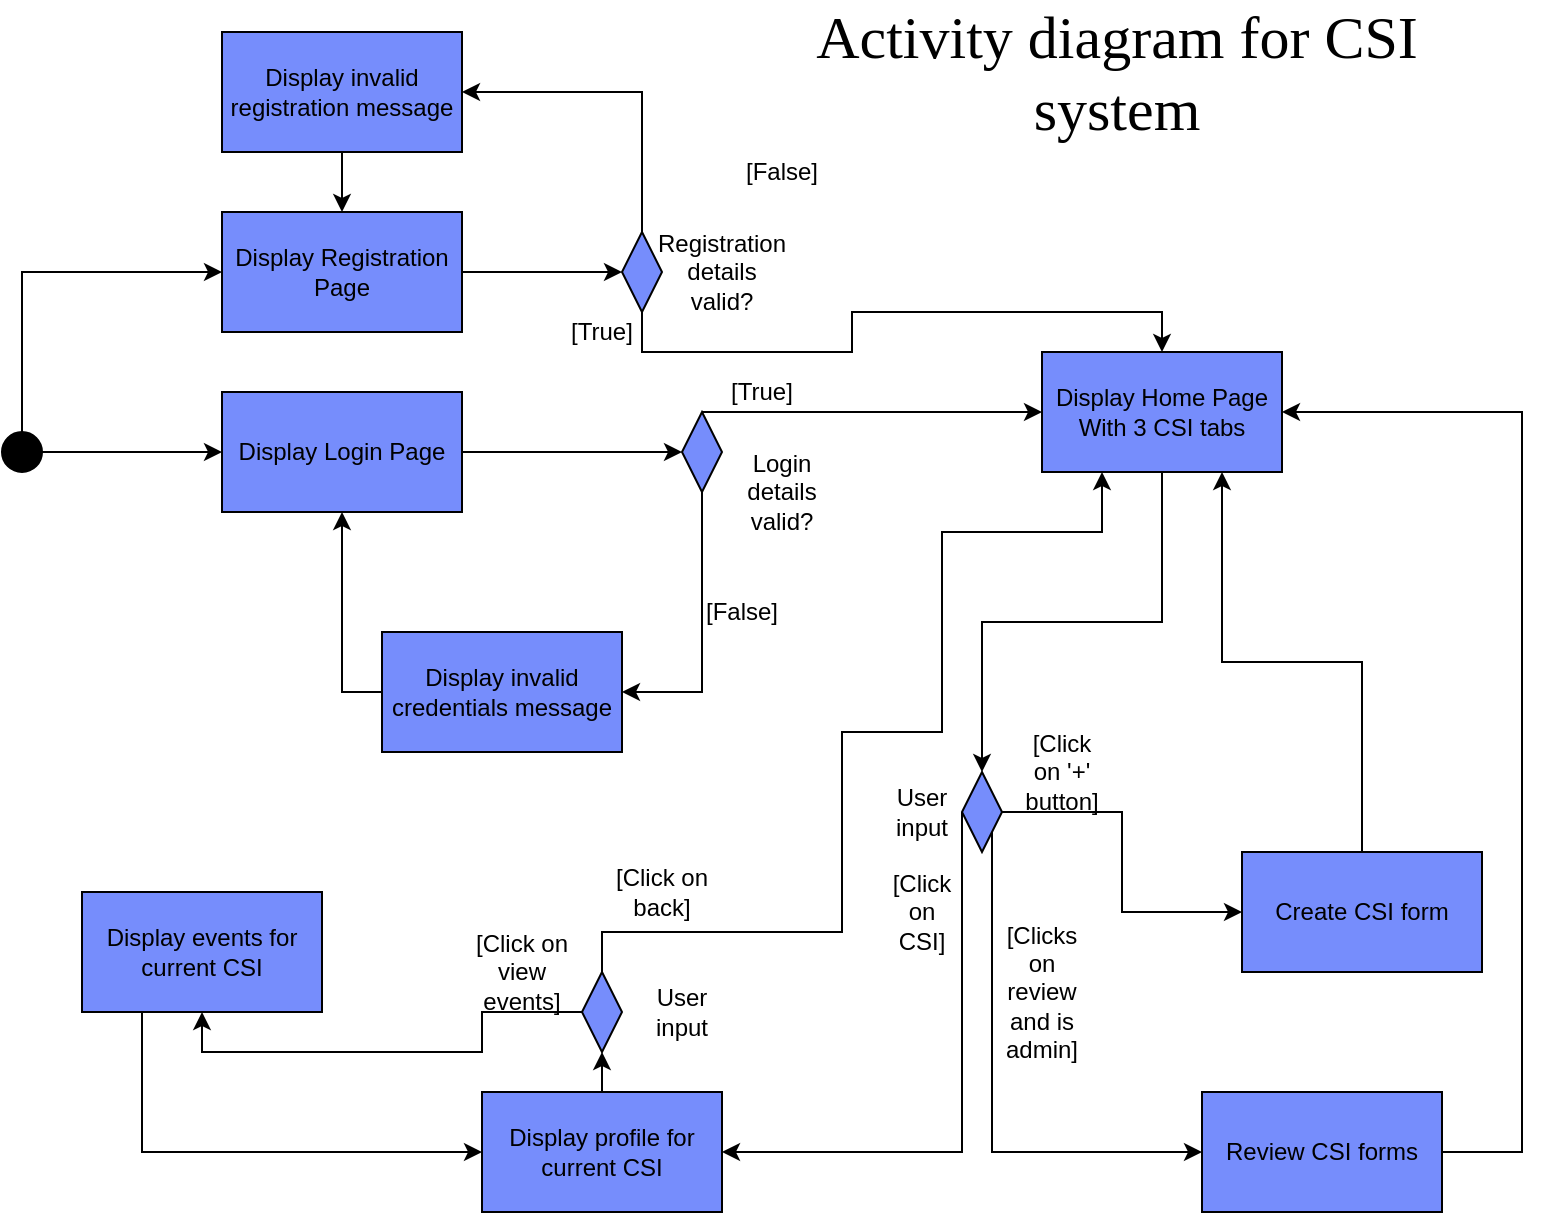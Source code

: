 <mxfile version="13.1.1" type="github">
  <diagram id="irh_rx_qs8wF5NUixnGU" name="Page-1">
    <mxGraphModel dx="1422" dy="1813" grid="1" gridSize="10" guides="1" tooltips="1" connect="1" arrows="1" fold="1" page="1" pageScale="1" pageWidth="850" pageHeight="1100" math="0" shadow="0">
      <root>
        <mxCell id="0" />
        <mxCell id="1" parent="0" />
        <mxCell id="ACrlLrzBDgaYS5opISTg-2" style="edgeStyle=orthogonalEdgeStyle;rounded=0;orthogonalLoop=1;jettySize=auto;html=1;exitX=0.5;exitY=0;exitDx=0;exitDy=0;entryX=0;entryY=0.5;entryDx=0;entryDy=0;fontFamily=Times New Roman;fontSize=30;" parent="1" source="ir32ikRxMyAOfCAdhVUw-1" target="ACrlLrzBDgaYS5opISTg-1" edge="1">
          <mxGeometry relative="1" as="geometry" />
        </mxCell>
        <mxCell id="ir32ikRxMyAOfCAdhVUw-1" value="" style="ellipse;whiteSpace=wrap;html=1;aspect=fixed;fillColor=#000000;" parent="1" vertex="1">
          <mxGeometry y="190" width="20" height="20" as="geometry" />
        </mxCell>
        <mxCell id="ir32ikRxMyAOfCAdhVUw-2" value="" style="endArrow=classic;html=1;exitX=1;exitY=0.5;exitDx=0;exitDy=0;entryX=0;entryY=0.5;entryDx=0;entryDy=0;" parent="1" source="ir32ikRxMyAOfCAdhVUw-1" target="ir32ikRxMyAOfCAdhVUw-3" edge="1">
          <mxGeometry width="50" height="50" relative="1" as="geometry">
            <mxPoint x="400" y="410" as="sourcePoint" />
            <mxPoint x="110" y="200" as="targetPoint" />
          </mxGeometry>
        </mxCell>
        <mxCell id="ir32ikRxMyAOfCAdhVUw-3" value="Display Login Page" style="rounded=0;whiteSpace=wrap;html=1;fillColor=#768DFC;strokeColor=#000000;" parent="1" vertex="1">
          <mxGeometry x="110" y="170" width="120" height="60" as="geometry" />
        </mxCell>
        <mxCell id="ir32ikRxMyAOfCAdhVUw-9" style="edgeStyle=orthogonalEdgeStyle;rounded=0;orthogonalLoop=1;jettySize=auto;html=1;exitX=0.5;exitY=1;exitDx=0;exitDy=0;entryX=1;entryY=0.5;entryDx=0;entryDy=0;" parent="1" source="ir32ikRxMyAOfCAdhVUw-4" target="ir32ikRxMyAOfCAdhVUw-8" edge="1">
          <mxGeometry relative="1" as="geometry" />
        </mxCell>
        <mxCell id="ir32ikRxMyAOfCAdhVUw-16" style="edgeStyle=orthogonalEdgeStyle;rounded=0;orthogonalLoop=1;jettySize=auto;html=1;exitX=0.5;exitY=0;exitDx=0;exitDy=0;endArrow=classic;endFill=1;entryX=0;entryY=0.5;entryDx=0;entryDy=0;" parent="1" source="ir32ikRxMyAOfCAdhVUw-4" target="ir32ikRxMyAOfCAdhVUw-18" edge="1">
          <mxGeometry relative="1" as="geometry">
            <mxPoint x="480" y="180" as="targetPoint" />
            <Array as="points">
              <mxPoint x="390" y="180" />
              <mxPoint x="390" y="180" />
            </Array>
          </mxGeometry>
        </mxCell>
        <mxCell id="ir32ikRxMyAOfCAdhVUw-4" value="" style="rhombus;whiteSpace=wrap;html=1;fillColor=#768DFC;strokeColor=#000000;" parent="1" vertex="1">
          <mxGeometry x="340" y="180" width="20" height="40" as="geometry" />
        </mxCell>
        <mxCell id="ir32ikRxMyAOfCAdhVUw-5" value="" style="endArrow=classic;html=1;exitX=1;exitY=0.5;exitDx=0;exitDy=0;entryX=0;entryY=0.5;entryDx=0;entryDy=0;" parent="1" source="ir32ikRxMyAOfCAdhVUw-3" target="ir32ikRxMyAOfCAdhVUw-4" edge="1">
          <mxGeometry width="50" height="50" relative="1" as="geometry">
            <mxPoint x="400" y="410" as="sourcePoint" />
            <mxPoint x="450" y="360" as="targetPoint" />
          </mxGeometry>
        </mxCell>
        <mxCell id="ir32ikRxMyAOfCAdhVUw-6" value="Login details valid?" style="text;html=1;strokeColor=none;fillColor=none;align=center;verticalAlign=middle;whiteSpace=wrap;rounded=0;" parent="1" vertex="1">
          <mxGeometry x="370" y="210" width="40" height="20" as="geometry" />
        </mxCell>
        <mxCell id="ACrlLrzBDgaYS5opISTg-13" style="edgeStyle=orthogonalEdgeStyle;rounded=0;orthogonalLoop=1;jettySize=auto;html=1;exitX=0;exitY=0.5;exitDx=0;exitDy=0;entryX=0.5;entryY=1;entryDx=0;entryDy=0;fontFamily=Times New Roman;fontSize=30;" parent="1" source="ir32ikRxMyAOfCAdhVUw-8" target="ir32ikRxMyAOfCAdhVUw-3" edge="1">
          <mxGeometry relative="1" as="geometry" />
        </mxCell>
        <mxCell id="ir32ikRxMyAOfCAdhVUw-8" value="Display invalid credentials message" style="rounded=0;whiteSpace=wrap;html=1;fillColor=#768DFC;strokeColor=#000000;" parent="1" vertex="1">
          <mxGeometry x="190" y="290" width="120" height="60" as="geometry" />
        </mxCell>
        <mxCell id="ir32ikRxMyAOfCAdhVUw-10" value="[False]" style="text;html=1;strokeColor=none;fillColor=none;align=center;verticalAlign=middle;whiteSpace=wrap;rounded=0;" parent="1" vertex="1">
          <mxGeometry x="350" y="270" width="40" height="20" as="geometry" />
        </mxCell>
        <mxCell id="ACrlLrzBDgaYS5opISTg-14" style="edgeStyle=orthogonalEdgeStyle;rounded=0;orthogonalLoop=1;jettySize=auto;html=1;exitX=0.5;exitY=1;exitDx=0;exitDy=0;entryX=0.5;entryY=0;entryDx=0;entryDy=0;fontFamily=Times New Roman;fontSize=30;" parent="1" source="ir32ikRxMyAOfCAdhVUw-18" target="ir32ikRxMyAOfCAdhVUw-36" edge="1">
          <mxGeometry relative="1" as="geometry" />
        </mxCell>
        <mxCell id="ir32ikRxMyAOfCAdhVUw-18" value="Display Home Page&lt;br&gt;With 3 CSI tabs" style="rounded=0;whiteSpace=wrap;html=1;fillColor=#768DFC;strokeColor=#000000;" parent="1" vertex="1">
          <mxGeometry x="520" y="150" width="120" height="60" as="geometry" />
        </mxCell>
        <mxCell id="ir32ikRxMyAOfCAdhVUw-25" value="[True]" style="text;html=1;strokeColor=none;fillColor=none;align=center;verticalAlign=middle;whiteSpace=wrap;rounded=0;" parent="1" vertex="1">
          <mxGeometry x="360" y="160" width="40" height="20" as="geometry" />
        </mxCell>
        <mxCell id="ir32ikRxMyAOfCAdhVUw-43" style="edgeStyle=orthogonalEdgeStyle;rounded=0;orthogonalLoop=1;jettySize=auto;html=1;exitX=0;exitY=0.5;exitDx=0;exitDy=0;entryX=1;entryY=0.5;entryDx=0;entryDy=0;endArrow=classic;endFill=1;" parent="1" source="ir32ikRxMyAOfCAdhVUw-36" target="ir32ikRxMyAOfCAdhVUw-42" edge="1">
          <mxGeometry relative="1" as="geometry">
            <Array as="points">
              <mxPoint x="480" y="550" />
            </Array>
          </mxGeometry>
        </mxCell>
        <mxCell id="ACrlLrzBDgaYS5opISTg-17" style="edgeStyle=orthogonalEdgeStyle;rounded=0;orthogonalLoop=1;jettySize=auto;html=1;exitX=1;exitY=0.5;exitDx=0;exitDy=0;entryX=0;entryY=0.5;entryDx=0;entryDy=0;fontFamily=Times New Roman;fontSize=30;" parent="1" source="ir32ikRxMyAOfCAdhVUw-36" target="ACrlLrzBDgaYS5opISTg-16" edge="1">
          <mxGeometry relative="1" as="geometry" />
        </mxCell>
        <mxCell id="ACrlLrzBDgaYS5opISTg-22" style="edgeStyle=orthogonalEdgeStyle;rounded=0;orthogonalLoop=1;jettySize=auto;html=1;exitX=1;exitY=1;exitDx=0;exitDy=0;entryX=0;entryY=0.5;entryDx=0;entryDy=0;fontFamily=Times New Roman;fontSize=30;" parent="1" source="ir32ikRxMyAOfCAdhVUw-36" target="ACrlLrzBDgaYS5opISTg-21" edge="1">
          <mxGeometry relative="1" as="geometry">
            <Array as="points">
              <mxPoint x="495" y="550" />
            </Array>
          </mxGeometry>
        </mxCell>
        <mxCell id="ir32ikRxMyAOfCAdhVUw-36" value="" style="rhombus;whiteSpace=wrap;html=1;fillColor=#768DFC;strokeColor=#000000;" parent="1" vertex="1">
          <mxGeometry x="480" y="360" width="20" height="40" as="geometry" />
        </mxCell>
        <mxCell id="ir32ikRxMyAOfCAdhVUw-40" value="User input" style="text;html=1;strokeColor=none;fillColor=none;align=center;verticalAlign=middle;whiteSpace=wrap;rounded=0;" parent="1" vertex="1">
          <mxGeometry x="440" y="370" width="40" height="20" as="geometry" />
        </mxCell>
        <mxCell id="ACrlLrzBDgaYS5opISTg-19" style="edgeStyle=orthogonalEdgeStyle;rounded=0;orthogonalLoop=1;jettySize=auto;html=1;entryX=0.25;entryY=1;entryDx=0;entryDy=0;fontFamily=Times New Roman;fontSize=30;exitX=0.5;exitY=0;exitDx=0;exitDy=0;" parent="1" source="KdNug0b_T0LsOiZY_Tz4-3" target="ir32ikRxMyAOfCAdhVUw-18" edge="1">
          <mxGeometry relative="1" as="geometry">
            <Array as="points">
              <mxPoint x="300" y="440" />
              <mxPoint x="420" y="440" />
              <mxPoint x="420" y="340" />
              <mxPoint x="470" y="340" />
              <mxPoint x="470" y="240" />
              <mxPoint x="550" y="240" />
            </Array>
            <mxPoint x="300" y="410" as="sourcePoint" />
          </mxGeometry>
        </mxCell>
        <mxCell id="KdNug0b_T0LsOiZY_Tz4-2" style="edgeStyle=orthogonalEdgeStyle;rounded=0;orthogonalLoop=1;jettySize=auto;html=1;exitX=0;exitY=0.5;exitDx=0;exitDy=0;entryX=0.5;entryY=1;entryDx=0;entryDy=0;" edge="1" parent="1" source="KdNug0b_T0LsOiZY_Tz4-3" target="KdNug0b_T0LsOiZY_Tz4-1">
          <mxGeometry relative="1" as="geometry">
            <Array as="points">
              <mxPoint x="240" y="480" />
              <mxPoint x="240" y="500" />
              <mxPoint x="100" y="500" />
            </Array>
          </mxGeometry>
        </mxCell>
        <mxCell id="KdNug0b_T0LsOiZY_Tz4-4" style="edgeStyle=orthogonalEdgeStyle;rounded=0;orthogonalLoop=1;jettySize=auto;html=1;exitX=0.5;exitY=0;exitDx=0;exitDy=0;entryX=0.5;entryY=1;entryDx=0;entryDy=0;" edge="1" parent="1" source="ir32ikRxMyAOfCAdhVUw-42" target="KdNug0b_T0LsOiZY_Tz4-3">
          <mxGeometry relative="1" as="geometry" />
        </mxCell>
        <mxCell id="ir32ikRxMyAOfCAdhVUw-42" value="Display profile for current CSI" style="rounded=0;whiteSpace=wrap;html=1;fillColor=#768DFC;strokeColor=#000000;" parent="1" vertex="1">
          <mxGeometry x="240" y="520" width="120" height="60" as="geometry" />
        </mxCell>
        <mxCell id="ACrlLrzBDgaYS5opISTg-8" style="edgeStyle=orthogonalEdgeStyle;rounded=0;orthogonalLoop=1;jettySize=auto;html=1;exitX=1;exitY=0.5;exitDx=0;exitDy=0;entryX=0;entryY=0.5;entryDx=0;entryDy=0;fontFamily=Times New Roman;fontSize=30;" parent="1" source="ACrlLrzBDgaYS5opISTg-1" target="ACrlLrzBDgaYS5opISTg-3" edge="1">
          <mxGeometry relative="1" as="geometry" />
        </mxCell>
        <mxCell id="ACrlLrzBDgaYS5opISTg-1" value="Display Registration Page" style="rounded=0;whiteSpace=wrap;html=1;fillColor=#768DFC;strokeColor=#000000;" parent="1" vertex="1">
          <mxGeometry x="110" y="80" width="120" height="60" as="geometry" />
        </mxCell>
        <mxCell id="ACrlLrzBDgaYS5opISTg-9" style="edgeStyle=orthogonalEdgeStyle;rounded=0;orthogonalLoop=1;jettySize=auto;html=1;exitX=0.5;exitY=1;exitDx=0;exitDy=0;entryX=0.5;entryY=0;entryDx=0;entryDy=0;fontFamily=Times New Roman;fontSize=30;" parent="1" source="ACrlLrzBDgaYS5opISTg-3" target="ir32ikRxMyAOfCAdhVUw-18" edge="1">
          <mxGeometry relative="1" as="geometry" />
        </mxCell>
        <mxCell id="ACrlLrzBDgaYS5opISTg-11" style="edgeStyle=orthogonalEdgeStyle;rounded=0;orthogonalLoop=1;jettySize=auto;html=1;exitX=0.5;exitY=0;exitDx=0;exitDy=0;entryX=1;entryY=0.5;entryDx=0;entryDy=0;fontFamily=Times New Roman;fontSize=30;" parent="1" source="ACrlLrzBDgaYS5opISTg-3" target="ACrlLrzBDgaYS5opISTg-10" edge="1">
          <mxGeometry relative="1" as="geometry" />
        </mxCell>
        <mxCell id="ACrlLrzBDgaYS5opISTg-3" value="" style="rhombus;whiteSpace=wrap;html=1;fillColor=#768DFC;strokeColor=#000000;" parent="1" vertex="1">
          <mxGeometry x="310" y="90" width="20" height="40" as="geometry" />
        </mxCell>
        <mxCell id="ACrlLrzBDgaYS5opISTg-4" value="Registration details valid?" style="text;html=1;strokeColor=none;fillColor=none;align=center;verticalAlign=middle;whiteSpace=wrap;rounded=0;" parent="1" vertex="1">
          <mxGeometry x="340" y="100" width="40" height="20" as="geometry" />
        </mxCell>
        <mxCell id="ACrlLrzBDgaYS5opISTg-5" value="[True]" style="text;html=1;strokeColor=none;fillColor=none;align=center;verticalAlign=middle;whiteSpace=wrap;rounded=0;" parent="1" vertex="1">
          <mxGeometry x="280" y="130" width="40" height="20" as="geometry" />
        </mxCell>
        <mxCell id="ACrlLrzBDgaYS5opISTg-6" value="[False]" style="text;html=1;strokeColor=none;fillColor=none;align=center;verticalAlign=middle;whiteSpace=wrap;rounded=0;" parent="1" vertex="1">
          <mxGeometry x="370" y="50" width="40" height="20" as="geometry" />
        </mxCell>
        <mxCell id="ACrlLrzBDgaYS5opISTg-12" style="edgeStyle=orthogonalEdgeStyle;rounded=0;orthogonalLoop=1;jettySize=auto;html=1;exitX=0.5;exitY=1;exitDx=0;exitDy=0;entryX=0.5;entryY=0;entryDx=0;entryDy=0;fontFamily=Times New Roman;fontSize=30;" parent="1" source="ACrlLrzBDgaYS5opISTg-10" target="ACrlLrzBDgaYS5opISTg-1" edge="1">
          <mxGeometry relative="1" as="geometry" />
        </mxCell>
        <mxCell id="ACrlLrzBDgaYS5opISTg-10" value="Display invalid registration message" style="rounded=0;whiteSpace=wrap;html=1;fillColor=#768DFC;strokeColor=#000000;" parent="1" vertex="1">
          <mxGeometry x="110" y="-10" width="120" height="60" as="geometry" />
        </mxCell>
        <mxCell id="ACrlLrzBDgaYS5opISTg-15" value="[Click on CSI]" style="text;html=1;strokeColor=none;fillColor=none;align=center;verticalAlign=middle;whiteSpace=wrap;rounded=0;" parent="1" vertex="1">
          <mxGeometry x="440" y="420" width="40" height="20" as="geometry" />
        </mxCell>
        <mxCell id="ACrlLrzBDgaYS5opISTg-20" style="edgeStyle=orthogonalEdgeStyle;rounded=0;orthogonalLoop=1;jettySize=auto;html=1;exitX=0.5;exitY=0;exitDx=0;exitDy=0;entryX=0.75;entryY=1;entryDx=0;entryDy=0;fontFamily=Times New Roman;fontSize=30;" parent="1" source="ACrlLrzBDgaYS5opISTg-16" target="ir32ikRxMyAOfCAdhVUw-18" edge="1">
          <mxGeometry relative="1" as="geometry" />
        </mxCell>
        <mxCell id="ACrlLrzBDgaYS5opISTg-16" value="Create CSI form" style="rounded=0;whiteSpace=wrap;html=1;fillColor=#768DFC;strokeColor=#000000;" parent="1" vertex="1">
          <mxGeometry x="620" y="400" width="120" height="60" as="geometry" />
        </mxCell>
        <mxCell id="ACrlLrzBDgaYS5opISTg-18" value="[Click on &#39;+&#39; button]" style="text;html=1;strokeColor=none;fillColor=none;align=center;verticalAlign=middle;whiteSpace=wrap;rounded=0;" parent="1" vertex="1">
          <mxGeometry x="510" y="350" width="40" height="20" as="geometry" />
        </mxCell>
        <mxCell id="ACrlLrzBDgaYS5opISTg-24" style="edgeStyle=orthogonalEdgeStyle;rounded=0;orthogonalLoop=1;jettySize=auto;html=1;exitX=1;exitY=0.5;exitDx=0;exitDy=0;fontFamily=Times New Roman;fontSize=30;entryX=1;entryY=0.5;entryDx=0;entryDy=0;" parent="1" source="ACrlLrzBDgaYS5opISTg-21" target="ir32ikRxMyAOfCAdhVUw-18" edge="1">
          <mxGeometry relative="1" as="geometry">
            <mxPoint x="760" y="200" as="targetPoint" />
            <Array as="points">
              <mxPoint x="760" y="550" />
              <mxPoint x="760" y="180" />
            </Array>
          </mxGeometry>
        </mxCell>
        <mxCell id="ACrlLrzBDgaYS5opISTg-21" value="Review CSI forms" style="rounded=0;whiteSpace=wrap;html=1;fillColor=#768DFC;strokeColor=#000000;" parent="1" vertex="1">
          <mxGeometry x="600" y="520" width="120" height="60" as="geometry" />
        </mxCell>
        <mxCell id="ACrlLrzBDgaYS5opISTg-23" value="[Clicks on review and is admin]" style="text;html=1;strokeColor=none;fillColor=none;align=center;verticalAlign=middle;whiteSpace=wrap;rounded=0;" parent="1" vertex="1">
          <mxGeometry x="500" y="460" width="40" height="20" as="geometry" />
        </mxCell>
        <mxCell id="ACrlLrzBDgaYS5opISTg-25" value="Activity diagram for CSI system" style="text;html=1;strokeColor=none;fillColor=none;align=center;verticalAlign=middle;whiteSpace=wrap;rounded=0;fontFamily=Times New Roman;fontSize=30;" parent="1" vertex="1">
          <mxGeometry x="380" width="355" height="20" as="geometry" />
        </mxCell>
        <mxCell id="KdNug0b_T0LsOiZY_Tz4-8" style="edgeStyle=orthogonalEdgeStyle;rounded=0;orthogonalLoop=1;jettySize=auto;html=1;exitX=0.25;exitY=1;exitDx=0;exitDy=0;entryX=0;entryY=0.5;entryDx=0;entryDy=0;" edge="1" parent="1" source="KdNug0b_T0LsOiZY_Tz4-1" target="ir32ikRxMyAOfCAdhVUw-42">
          <mxGeometry relative="1" as="geometry" />
        </mxCell>
        <mxCell id="KdNug0b_T0LsOiZY_Tz4-1" value="Display events for current CSI" style="rounded=0;whiteSpace=wrap;html=1;fillColor=#768DFC;strokeColor=#000000;" vertex="1" parent="1">
          <mxGeometry x="40" y="420" width="120" height="60" as="geometry" />
        </mxCell>
        <mxCell id="KdNug0b_T0LsOiZY_Tz4-3" value="" style="rhombus;whiteSpace=wrap;html=1;fillColor=#768DFC;strokeColor=#000000;" vertex="1" parent="1">
          <mxGeometry x="290" y="460" width="20" height="40" as="geometry" />
        </mxCell>
        <mxCell id="KdNug0b_T0LsOiZY_Tz4-5" value="User input" style="text;html=1;strokeColor=none;fillColor=none;align=center;verticalAlign=middle;whiteSpace=wrap;rounded=0;" vertex="1" parent="1">
          <mxGeometry x="320" y="470" width="40" height="20" as="geometry" />
        </mxCell>
        <mxCell id="KdNug0b_T0LsOiZY_Tz4-6" value="[Click on back]" style="text;html=1;strokeColor=none;fillColor=none;align=center;verticalAlign=middle;whiteSpace=wrap;rounded=0;" vertex="1" parent="1">
          <mxGeometry x="300" y="410" width="60" height="20" as="geometry" />
        </mxCell>
        <mxCell id="KdNug0b_T0LsOiZY_Tz4-7" value="[Click on view events]" style="text;html=1;strokeColor=none;fillColor=none;align=center;verticalAlign=middle;whiteSpace=wrap;rounded=0;" vertex="1" parent="1">
          <mxGeometry x="230" y="450" width="60" height="20" as="geometry" />
        </mxCell>
      </root>
    </mxGraphModel>
  </diagram>
</mxfile>
